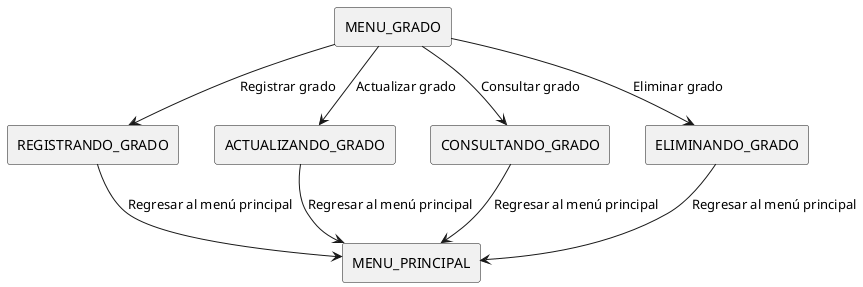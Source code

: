 @startuml
!define RECTANGLE(x) rectangle x

RECTANGLE(MENU_GRADO)
RECTANGLE(REGISTRANDO_GRADO)
RECTANGLE(ACTUALIZANDO_GRADO)
RECTANGLE(CONSULTANDO_GRADO)
RECTANGLE(ELIMINANDO_GRADO)
RECTANGLE(MENU_PRINCIPAL)

MENU_GRADO --> REGISTRANDO_GRADO : Registrar grado
REGISTRANDO_GRADO --> MENU_PRINCIPAL : Regresar al menú principal

MENU_GRADO --> ACTUALIZANDO_GRADO : Actualizar grado
ACTUALIZANDO_GRADO --> MENU_PRINCIPAL : Regresar al menú principal

MENU_GRADO --> CONSULTANDO_GRADO : Consultar grado
CONSULTANDO_GRADO --> MENU_PRINCIPAL : Regresar al menú principal

MENU_GRADO --> ELIMINANDO_GRADO : Eliminar grado
ELIMINANDO_GRADO --> MENU_PRINCIPAL : Regresar al menú principal
@enduml